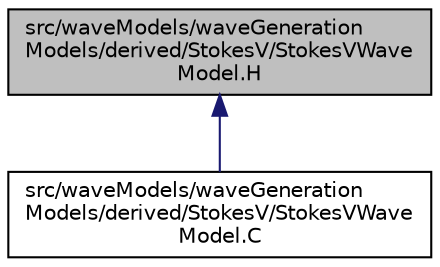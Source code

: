 digraph "src/waveModels/waveGenerationModels/derived/StokesV/StokesVWaveModel.H"
{
  bgcolor="transparent";
  edge [fontname="Helvetica",fontsize="10",labelfontname="Helvetica",labelfontsize="10"];
  node [fontname="Helvetica",fontsize="10",shape=record];
  Node1 [label="src/waveModels/waveGeneration\lModels/derived/StokesV/StokesVWave\lModel.H",height=0.2,width=0.4,color="black", fillcolor="grey75", style="filled" fontcolor="black"];
  Node1 -> Node2 [dir="back",color="midnightblue",fontsize="10",style="solid",fontname="Helvetica"];
  Node2 [label="src/waveModels/waveGeneration\lModels/derived/StokesV/StokesVWave\lModel.C",height=0.2,width=0.4,color="black",URL="$StokesVWaveModel_8C.html"];
}
